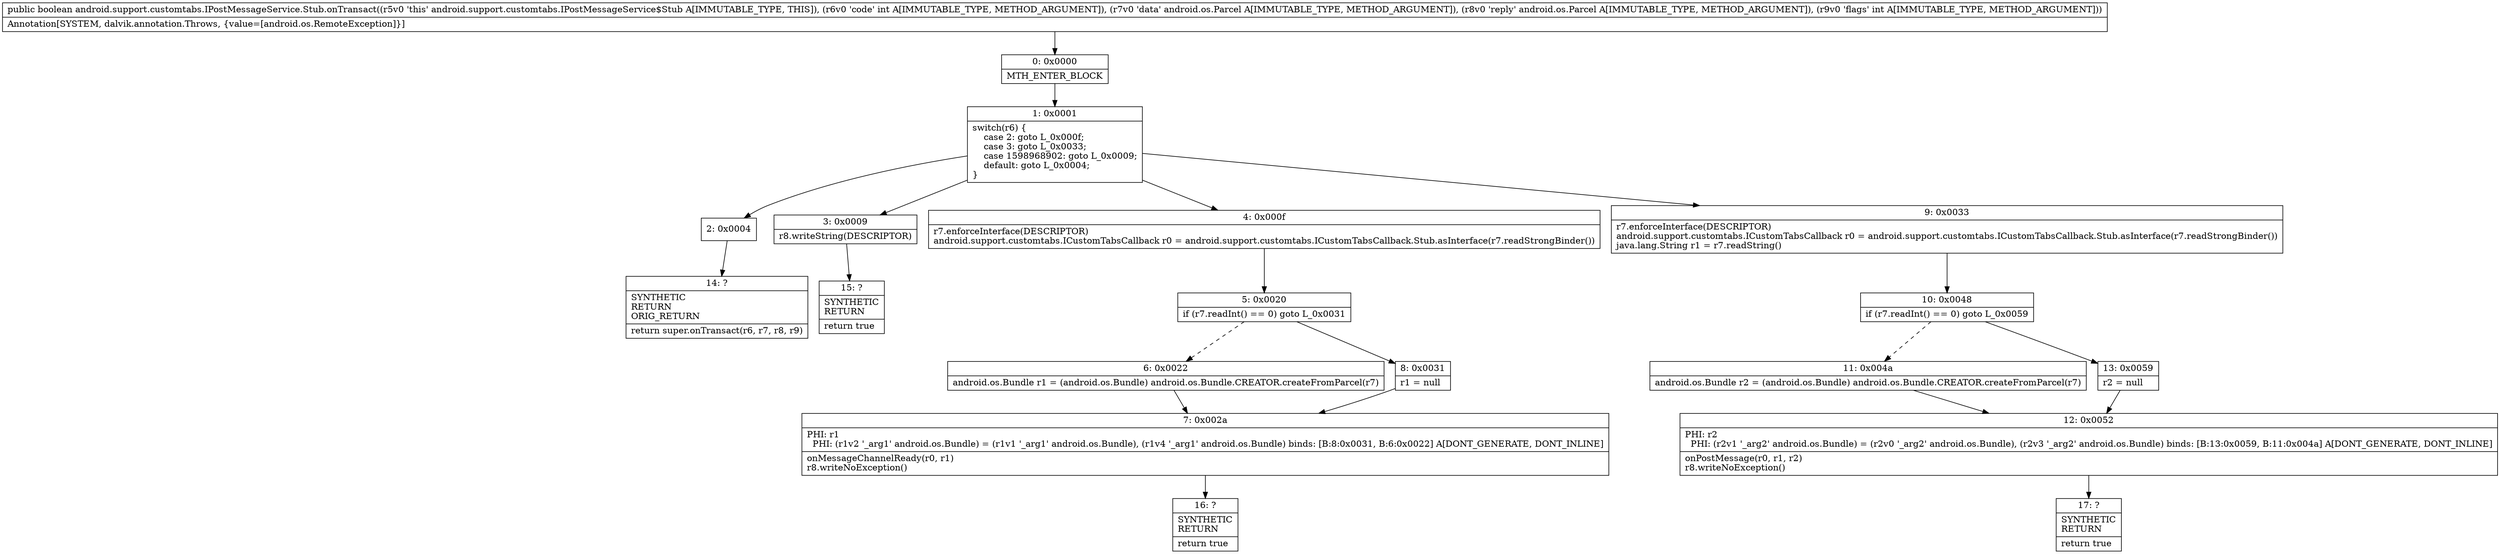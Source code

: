 digraph "CFG forandroid.support.customtabs.IPostMessageService.Stub.onTransact(ILandroid\/os\/Parcel;Landroid\/os\/Parcel;I)Z" {
Node_0 [shape=record,label="{0\:\ 0x0000|MTH_ENTER_BLOCK\l}"];
Node_1 [shape=record,label="{1\:\ 0x0001|switch(r6) \{\l    case 2: goto L_0x000f;\l    case 3: goto L_0x0033;\l    case 1598968902: goto L_0x0009;\l    default: goto L_0x0004;\l\}\l}"];
Node_2 [shape=record,label="{2\:\ 0x0004}"];
Node_3 [shape=record,label="{3\:\ 0x0009|r8.writeString(DESCRIPTOR)\l}"];
Node_4 [shape=record,label="{4\:\ 0x000f|r7.enforceInterface(DESCRIPTOR)\landroid.support.customtabs.ICustomTabsCallback r0 = android.support.customtabs.ICustomTabsCallback.Stub.asInterface(r7.readStrongBinder())\l}"];
Node_5 [shape=record,label="{5\:\ 0x0020|if (r7.readInt() == 0) goto L_0x0031\l}"];
Node_6 [shape=record,label="{6\:\ 0x0022|android.os.Bundle r1 = (android.os.Bundle) android.os.Bundle.CREATOR.createFromParcel(r7)\l}"];
Node_7 [shape=record,label="{7\:\ 0x002a|PHI: r1 \l  PHI: (r1v2 '_arg1' android.os.Bundle) = (r1v1 '_arg1' android.os.Bundle), (r1v4 '_arg1' android.os.Bundle) binds: [B:8:0x0031, B:6:0x0022] A[DONT_GENERATE, DONT_INLINE]\l|onMessageChannelReady(r0, r1)\lr8.writeNoException()\l}"];
Node_8 [shape=record,label="{8\:\ 0x0031|r1 = null\l}"];
Node_9 [shape=record,label="{9\:\ 0x0033|r7.enforceInterface(DESCRIPTOR)\landroid.support.customtabs.ICustomTabsCallback r0 = android.support.customtabs.ICustomTabsCallback.Stub.asInterface(r7.readStrongBinder())\ljava.lang.String r1 = r7.readString()\l}"];
Node_10 [shape=record,label="{10\:\ 0x0048|if (r7.readInt() == 0) goto L_0x0059\l}"];
Node_11 [shape=record,label="{11\:\ 0x004a|android.os.Bundle r2 = (android.os.Bundle) android.os.Bundle.CREATOR.createFromParcel(r7)\l}"];
Node_12 [shape=record,label="{12\:\ 0x0052|PHI: r2 \l  PHI: (r2v1 '_arg2' android.os.Bundle) = (r2v0 '_arg2' android.os.Bundle), (r2v3 '_arg2' android.os.Bundle) binds: [B:13:0x0059, B:11:0x004a] A[DONT_GENERATE, DONT_INLINE]\l|onPostMessage(r0, r1, r2)\lr8.writeNoException()\l}"];
Node_13 [shape=record,label="{13\:\ 0x0059|r2 = null\l}"];
Node_14 [shape=record,label="{14\:\ ?|SYNTHETIC\lRETURN\lORIG_RETURN\l|return super.onTransact(r6, r7, r8, r9)\l}"];
Node_15 [shape=record,label="{15\:\ ?|SYNTHETIC\lRETURN\l|return true\l}"];
Node_16 [shape=record,label="{16\:\ ?|SYNTHETIC\lRETURN\l|return true\l}"];
Node_17 [shape=record,label="{17\:\ ?|SYNTHETIC\lRETURN\l|return true\l}"];
MethodNode[shape=record,label="{public boolean android.support.customtabs.IPostMessageService.Stub.onTransact((r5v0 'this' android.support.customtabs.IPostMessageService$Stub A[IMMUTABLE_TYPE, THIS]), (r6v0 'code' int A[IMMUTABLE_TYPE, METHOD_ARGUMENT]), (r7v0 'data' android.os.Parcel A[IMMUTABLE_TYPE, METHOD_ARGUMENT]), (r8v0 'reply' android.os.Parcel A[IMMUTABLE_TYPE, METHOD_ARGUMENT]), (r9v0 'flags' int A[IMMUTABLE_TYPE, METHOD_ARGUMENT]))  | Annotation[SYSTEM, dalvik.annotation.Throws, \{value=[android.os.RemoteException]\}]\l}"];
MethodNode -> Node_0;
Node_0 -> Node_1;
Node_1 -> Node_2;
Node_1 -> Node_3;
Node_1 -> Node_4;
Node_1 -> Node_9;
Node_2 -> Node_14;
Node_3 -> Node_15;
Node_4 -> Node_5;
Node_5 -> Node_6[style=dashed];
Node_5 -> Node_8;
Node_6 -> Node_7;
Node_7 -> Node_16;
Node_8 -> Node_7;
Node_9 -> Node_10;
Node_10 -> Node_11[style=dashed];
Node_10 -> Node_13;
Node_11 -> Node_12;
Node_12 -> Node_17;
Node_13 -> Node_12;
}


